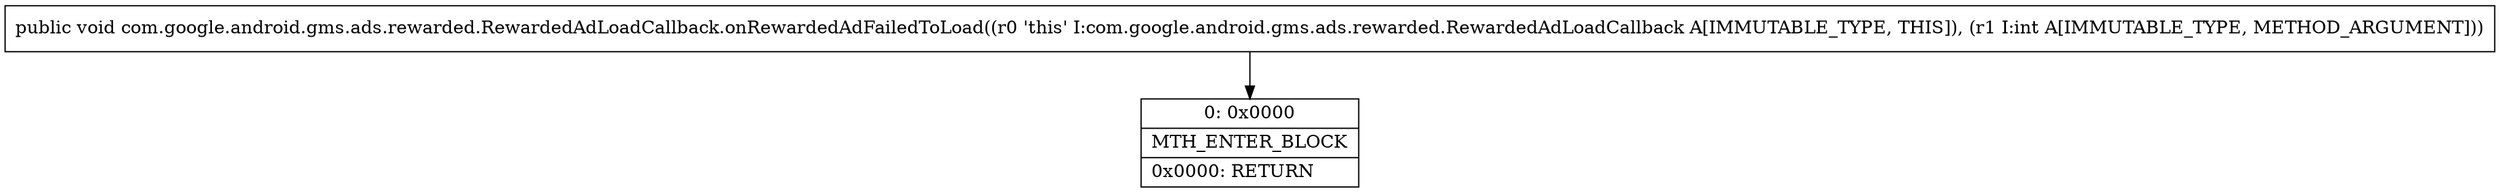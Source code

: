 digraph "CFG forcom.google.android.gms.ads.rewarded.RewardedAdLoadCallback.onRewardedAdFailedToLoad(I)V" {
Node_0 [shape=record,label="{0\:\ 0x0000|MTH_ENTER_BLOCK\l|0x0000: RETURN   \l}"];
MethodNode[shape=record,label="{public void com.google.android.gms.ads.rewarded.RewardedAdLoadCallback.onRewardedAdFailedToLoad((r0 'this' I:com.google.android.gms.ads.rewarded.RewardedAdLoadCallback A[IMMUTABLE_TYPE, THIS]), (r1 I:int A[IMMUTABLE_TYPE, METHOD_ARGUMENT])) }"];
MethodNode -> Node_0;
}

